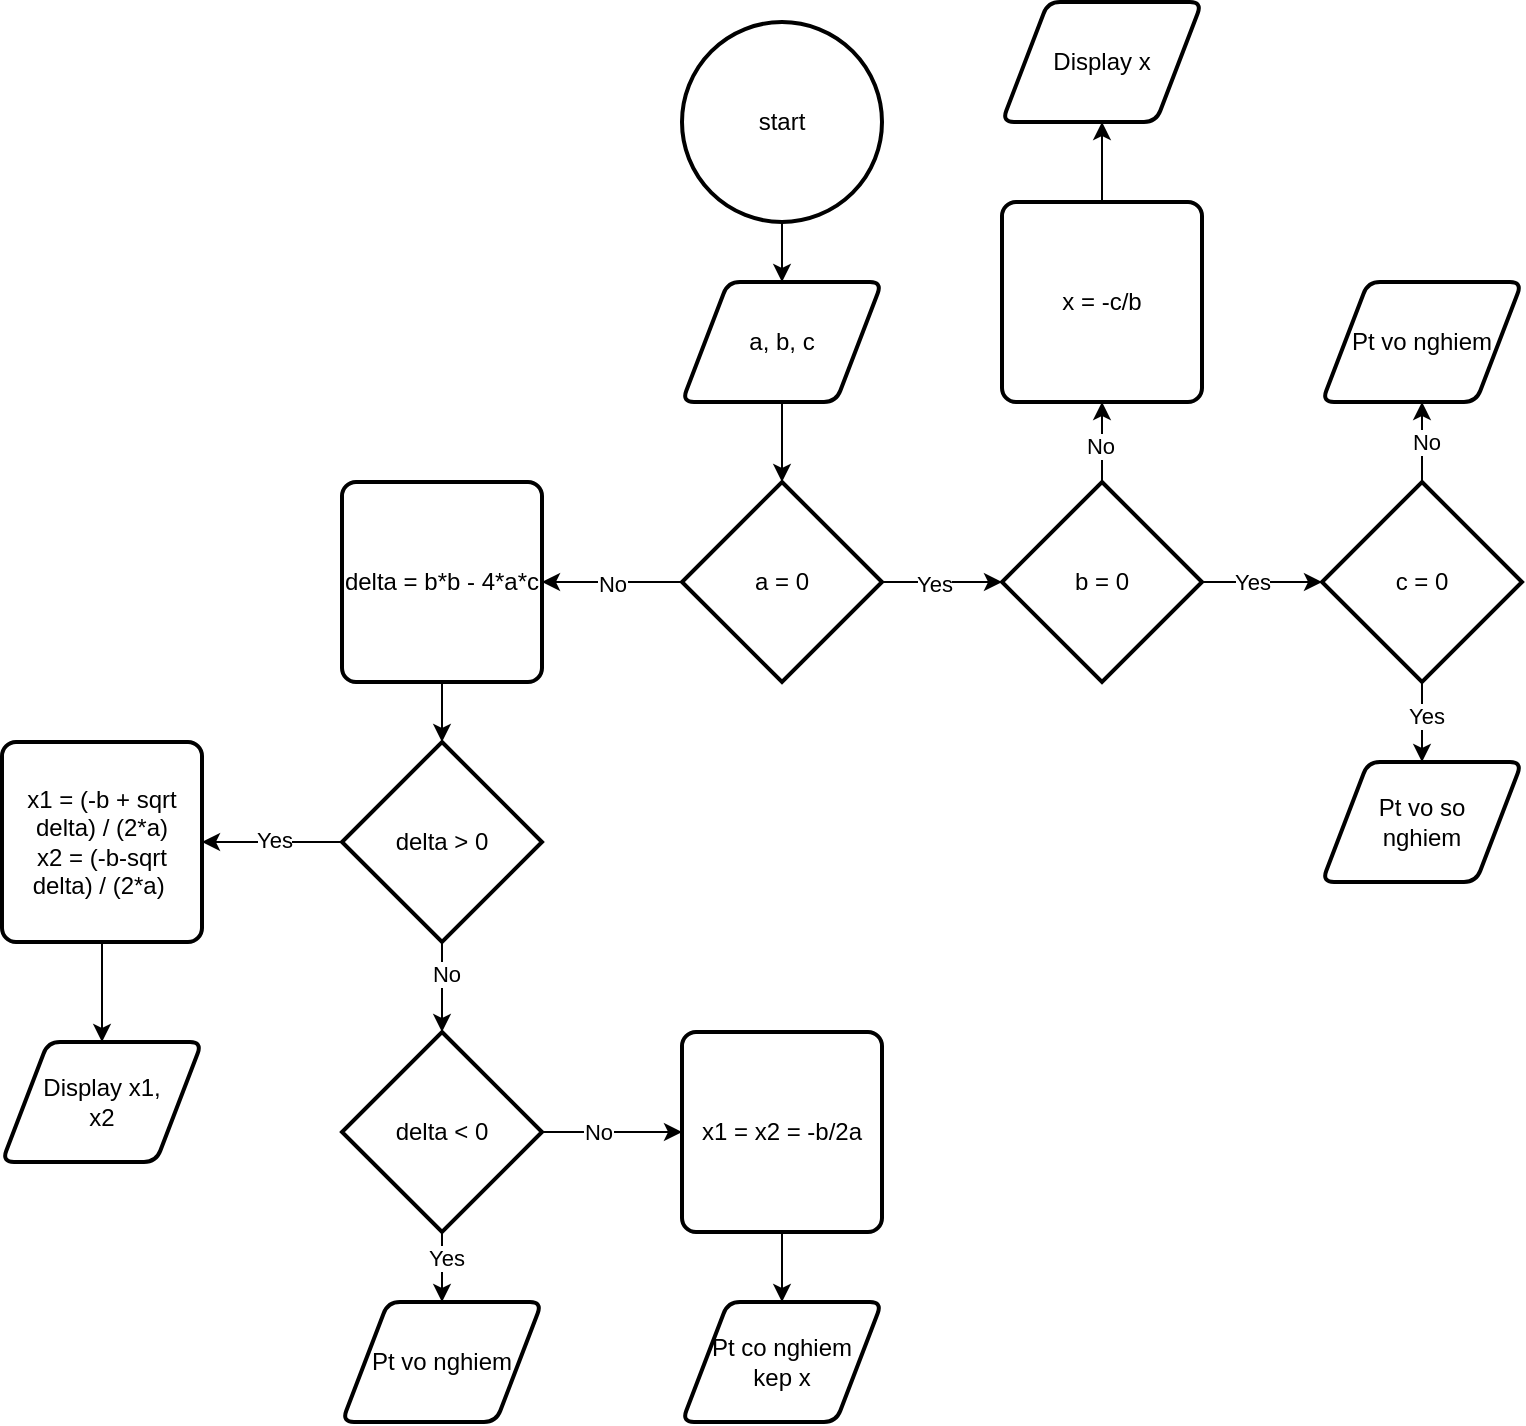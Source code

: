 <mxfile version="21.7.5" type="device">
  <diagram name="Trang-1" id="MTc_DkptV3MO89q-04E4">
    <mxGraphModel dx="926" dy="503" grid="1" gridSize="10" guides="1" tooltips="1" connect="1" arrows="1" fold="1" page="1" pageScale="1" pageWidth="827" pageHeight="1169" math="0" shadow="0">
      <root>
        <mxCell id="0" />
        <mxCell id="1" parent="0" />
        <mxCell id="8qARs7yGm56HOAFrSega-3" style="edgeStyle=orthogonalEdgeStyle;rounded=0;orthogonalLoop=1;jettySize=auto;html=1;exitX=0.5;exitY=1;exitDx=0;exitDy=0;exitPerimeter=0;entryX=0.5;entryY=0;entryDx=0;entryDy=0;" edge="1" parent="1" source="8qARs7yGm56HOAFrSega-1" target="8qARs7yGm56HOAFrSega-2">
          <mxGeometry relative="1" as="geometry" />
        </mxCell>
        <mxCell id="8qARs7yGm56HOAFrSega-1" value="start" style="strokeWidth=2;html=1;shape=mxgraph.flowchart.start_2;whiteSpace=wrap;" vertex="1" parent="1">
          <mxGeometry x="360" y="30" width="100" height="100" as="geometry" />
        </mxCell>
        <mxCell id="8qARs7yGm56HOAFrSega-8" style="edgeStyle=orthogonalEdgeStyle;rounded=0;orthogonalLoop=1;jettySize=auto;html=1;exitX=0.5;exitY=1;exitDx=0;exitDy=0;entryX=0.5;entryY=0;entryDx=0;entryDy=0;entryPerimeter=0;" edge="1" parent="1" source="8qARs7yGm56HOAFrSega-2" target="8qARs7yGm56HOAFrSega-7">
          <mxGeometry relative="1" as="geometry" />
        </mxCell>
        <mxCell id="8qARs7yGm56HOAFrSega-2" value="a, b, c" style="shape=parallelogram;html=1;strokeWidth=2;perimeter=parallelogramPerimeter;whiteSpace=wrap;rounded=1;arcSize=12;size=0.23;" vertex="1" parent="1">
          <mxGeometry x="360" y="160" width="100" height="60" as="geometry" />
        </mxCell>
        <mxCell id="8qARs7yGm56HOAFrSega-10" style="edgeStyle=orthogonalEdgeStyle;rounded=0;orthogonalLoop=1;jettySize=auto;html=1;exitX=0;exitY=0.5;exitDx=0;exitDy=0;exitPerimeter=0;entryX=1;entryY=0.5;entryDx=0;entryDy=0;" edge="1" parent="1" source="8qARs7yGm56HOAFrSega-7" target="8qARs7yGm56HOAFrSega-9">
          <mxGeometry relative="1" as="geometry" />
        </mxCell>
        <mxCell id="8qARs7yGm56HOAFrSega-11" value="No" style="edgeLabel;html=1;align=center;verticalAlign=middle;resizable=0;points=[];" vertex="1" connectable="0" parent="8qARs7yGm56HOAFrSega-10">
          <mxGeometry y="1" relative="1" as="geometry">
            <mxPoint as="offset" />
          </mxGeometry>
        </mxCell>
        <mxCell id="8qARs7yGm56HOAFrSega-13" style="edgeStyle=orthogonalEdgeStyle;rounded=0;orthogonalLoop=1;jettySize=auto;html=1;exitX=1;exitY=0.5;exitDx=0;exitDy=0;exitPerimeter=0;entryX=0;entryY=0.5;entryDx=0;entryDy=0;entryPerimeter=0;" edge="1" parent="1" source="8qARs7yGm56HOAFrSega-7" target="8qARs7yGm56HOAFrSega-12">
          <mxGeometry relative="1" as="geometry" />
        </mxCell>
        <mxCell id="8qARs7yGm56HOAFrSega-14" value="Yes" style="edgeLabel;html=1;align=center;verticalAlign=middle;resizable=0;points=[];" vertex="1" connectable="0" parent="8qARs7yGm56HOAFrSega-13">
          <mxGeometry x="-0.133" y="-1" relative="1" as="geometry">
            <mxPoint as="offset" />
          </mxGeometry>
        </mxCell>
        <mxCell id="8qARs7yGm56HOAFrSega-7" value="a = 0" style="strokeWidth=2;html=1;shape=mxgraph.flowchart.decision;whiteSpace=wrap;" vertex="1" parent="1">
          <mxGeometry x="360" y="260" width="100" height="100" as="geometry" />
        </mxCell>
        <mxCell id="8qARs7yGm56HOAFrSega-31" style="edgeStyle=orthogonalEdgeStyle;rounded=0;orthogonalLoop=1;jettySize=auto;html=1;exitX=0.5;exitY=1;exitDx=0;exitDy=0;entryX=0.5;entryY=0;entryDx=0;entryDy=0;entryPerimeter=0;" edge="1" parent="1" source="8qARs7yGm56HOAFrSega-9" target="8qARs7yGm56HOAFrSega-30">
          <mxGeometry relative="1" as="geometry" />
        </mxCell>
        <mxCell id="8qARs7yGm56HOAFrSega-9" value="delta = b*b - 4*a*c" style="rounded=1;whiteSpace=wrap;html=1;absoluteArcSize=1;arcSize=14;strokeWidth=2;" vertex="1" parent="1">
          <mxGeometry x="190" y="260" width="100" height="100" as="geometry" />
        </mxCell>
        <mxCell id="8qARs7yGm56HOAFrSega-16" style="edgeStyle=orthogonalEdgeStyle;rounded=0;orthogonalLoop=1;jettySize=auto;html=1;exitX=0.5;exitY=0;exitDx=0;exitDy=0;exitPerimeter=0;entryX=0.5;entryY=1;entryDx=0;entryDy=0;" edge="1" parent="1" source="8qARs7yGm56HOAFrSega-12" target="8qARs7yGm56HOAFrSega-15">
          <mxGeometry relative="1" as="geometry" />
        </mxCell>
        <mxCell id="8qARs7yGm56HOAFrSega-19" value="No" style="edgeLabel;html=1;align=center;verticalAlign=middle;resizable=0;points=[];" vertex="1" connectable="0" parent="8qARs7yGm56HOAFrSega-16">
          <mxGeometry x="-0.1" y="1" relative="1" as="geometry">
            <mxPoint as="offset" />
          </mxGeometry>
        </mxCell>
        <mxCell id="8qARs7yGm56HOAFrSega-21" style="edgeStyle=orthogonalEdgeStyle;rounded=0;orthogonalLoop=1;jettySize=auto;html=1;exitX=1;exitY=0.5;exitDx=0;exitDy=0;exitPerimeter=0;" edge="1" parent="1" source="8qARs7yGm56HOAFrSega-12" target="8qARs7yGm56HOAFrSega-20">
          <mxGeometry relative="1" as="geometry" />
        </mxCell>
        <mxCell id="8qARs7yGm56HOAFrSega-22" value="Yes" style="edgeLabel;html=1;align=center;verticalAlign=middle;resizable=0;points=[];" vertex="1" connectable="0" parent="8qARs7yGm56HOAFrSega-21">
          <mxGeometry x="-0.167" relative="1" as="geometry">
            <mxPoint as="offset" />
          </mxGeometry>
        </mxCell>
        <mxCell id="8qARs7yGm56HOAFrSega-12" value="b = 0" style="strokeWidth=2;html=1;shape=mxgraph.flowchart.decision;whiteSpace=wrap;" vertex="1" parent="1">
          <mxGeometry x="520" y="260" width="100" height="100" as="geometry" />
        </mxCell>
        <mxCell id="8qARs7yGm56HOAFrSega-18" style="edgeStyle=orthogonalEdgeStyle;rounded=0;orthogonalLoop=1;jettySize=auto;html=1;exitX=0.5;exitY=0;exitDx=0;exitDy=0;entryX=0.5;entryY=1;entryDx=0;entryDy=0;" edge="1" parent="1" source="8qARs7yGm56HOAFrSega-15" target="8qARs7yGm56HOAFrSega-17">
          <mxGeometry relative="1" as="geometry" />
        </mxCell>
        <mxCell id="8qARs7yGm56HOAFrSega-15" value="x = -c/b" style="rounded=1;whiteSpace=wrap;html=1;absoluteArcSize=1;arcSize=14;strokeWidth=2;" vertex="1" parent="1">
          <mxGeometry x="520" y="120" width="100" height="100" as="geometry" />
        </mxCell>
        <mxCell id="8qARs7yGm56HOAFrSega-17" value="Display x" style="shape=parallelogram;html=1;strokeWidth=2;perimeter=parallelogramPerimeter;whiteSpace=wrap;rounded=1;arcSize=12;size=0.23;" vertex="1" parent="1">
          <mxGeometry x="520" y="20" width="100" height="60" as="geometry" />
        </mxCell>
        <mxCell id="8qARs7yGm56HOAFrSega-25" style="edgeStyle=orthogonalEdgeStyle;rounded=0;orthogonalLoop=1;jettySize=auto;html=1;exitX=0.5;exitY=0;exitDx=0;exitDy=0;exitPerimeter=0;entryX=0.5;entryY=1;entryDx=0;entryDy=0;" edge="1" parent="1" source="8qARs7yGm56HOAFrSega-20" target="8qARs7yGm56HOAFrSega-24">
          <mxGeometry relative="1" as="geometry" />
        </mxCell>
        <mxCell id="8qARs7yGm56HOAFrSega-28" value="No" style="edgeLabel;html=1;align=center;verticalAlign=middle;resizable=0;points=[];" vertex="1" connectable="0" parent="8qARs7yGm56HOAFrSega-25">
          <mxGeometry y="-2" relative="1" as="geometry">
            <mxPoint as="offset" />
          </mxGeometry>
        </mxCell>
        <mxCell id="8qARs7yGm56HOAFrSega-27" style="edgeStyle=orthogonalEdgeStyle;rounded=0;orthogonalLoop=1;jettySize=auto;html=1;exitX=0.5;exitY=1;exitDx=0;exitDy=0;exitPerimeter=0;entryX=0.5;entryY=0;entryDx=0;entryDy=0;" edge="1" parent="1" source="8qARs7yGm56HOAFrSega-20" target="8qARs7yGm56HOAFrSega-26">
          <mxGeometry relative="1" as="geometry" />
        </mxCell>
        <mxCell id="8qARs7yGm56HOAFrSega-29" value="Yes" style="edgeLabel;html=1;align=center;verticalAlign=middle;resizable=0;points=[];" vertex="1" connectable="0" parent="8qARs7yGm56HOAFrSega-27">
          <mxGeometry x="-0.15" y="2" relative="1" as="geometry">
            <mxPoint as="offset" />
          </mxGeometry>
        </mxCell>
        <mxCell id="8qARs7yGm56HOAFrSega-20" value="c = 0" style="strokeWidth=2;html=1;shape=mxgraph.flowchart.decision;whiteSpace=wrap;" vertex="1" parent="1">
          <mxGeometry x="680" y="260" width="100" height="100" as="geometry" />
        </mxCell>
        <mxCell id="8qARs7yGm56HOAFrSega-24" value="Pt vo nghiem" style="shape=parallelogram;html=1;strokeWidth=2;perimeter=parallelogramPerimeter;whiteSpace=wrap;rounded=1;arcSize=12;size=0.23;" vertex="1" parent="1">
          <mxGeometry x="680" y="160" width="100" height="60" as="geometry" />
        </mxCell>
        <mxCell id="8qARs7yGm56HOAFrSega-26" value="Pt vo so &lt;br&gt;nghiem" style="shape=parallelogram;html=1;strokeWidth=2;perimeter=parallelogramPerimeter;whiteSpace=wrap;rounded=1;arcSize=12;size=0.23;" vertex="1" parent="1">
          <mxGeometry x="680" y="400" width="100" height="60" as="geometry" />
        </mxCell>
        <mxCell id="8qARs7yGm56HOAFrSega-33" style="edgeStyle=orthogonalEdgeStyle;rounded=0;orthogonalLoop=1;jettySize=auto;html=1;exitX=0;exitY=0.5;exitDx=0;exitDy=0;exitPerimeter=0;entryX=1;entryY=0.5;entryDx=0;entryDy=0;" edge="1" parent="1" source="8qARs7yGm56HOAFrSega-30" target="8qARs7yGm56HOAFrSega-32">
          <mxGeometry relative="1" as="geometry" />
        </mxCell>
        <mxCell id="8qARs7yGm56HOAFrSega-34" value="Yes" style="edgeLabel;html=1;align=center;verticalAlign=middle;resizable=0;points=[];" vertex="1" connectable="0" parent="8qARs7yGm56HOAFrSega-33">
          <mxGeometry x="-0.029" y="-1" relative="1" as="geometry">
            <mxPoint as="offset" />
          </mxGeometry>
        </mxCell>
        <mxCell id="8qARs7yGm56HOAFrSega-38" style="edgeStyle=orthogonalEdgeStyle;rounded=0;orthogonalLoop=1;jettySize=auto;html=1;exitX=0.5;exitY=1;exitDx=0;exitDy=0;exitPerimeter=0;entryX=0.5;entryY=0;entryDx=0;entryDy=0;entryPerimeter=0;" edge="1" parent="1" source="8qARs7yGm56HOAFrSega-30" target="8qARs7yGm56HOAFrSega-37">
          <mxGeometry relative="1" as="geometry" />
        </mxCell>
        <mxCell id="8qARs7yGm56HOAFrSega-40" value="No" style="edgeLabel;html=1;align=center;verticalAlign=middle;resizable=0;points=[];" vertex="1" connectable="0" parent="8qARs7yGm56HOAFrSega-38">
          <mxGeometry x="-0.289" y="2" relative="1" as="geometry">
            <mxPoint as="offset" />
          </mxGeometry>
        </mxCell>
        <mxCell id="8qARs7yGm56HOAFrSega-30" value="delta &amp;gt; 0" style="strokeWidth=2;html=1;shape=mxgraph.flowchart.decision;whiteSpace=wrap;" vertex="1" parent="1">
          <mxGeometry x="190" y="390" width="100" height="100" as="geometry" />
        </mxCell>
        <mxCell id="8qARs7yGm56HOAFrSega-36" style="edgeStyle=orthogonalEdgeStyle;rounded=0;orthogonalLoop=1;jettySize=auto;html=1;exitX=0.5;exitY=1;exitDx=0;exitDy=0;entryX=0.5;entryY=0;entryDx=0;entryDy=0;" edge="1" parent="1" source="8qARs7yGm56HOAFrSega-32" target="8qARs7yGm56HOAFrSega-35">
          <mxGeometry relative="1" as="geometry" />
        </mxCell>
        <mxCell id="8qARs7yGm56HOAFrSega-32" value="x1 = (-b + sqrt delta) / (2*a)&lt;br&gt;x2 = (-b-sqrt delta) / (2*a)&amp;nbsp;" style="rounded=1;whiteSpace=wrap;html=1;absoluteArcSize=1;arcSize=14;strokeWidth=2;" vertex="1" parent="1">
          <mxGeometry x="20" y="390" width="100" height="100" as="geometry" />
        </mxCell>
        <mxCell id="8qARs7yGm56HOAFrSega-35" value="Display x1, &lt;br&gt;x2" style="shape=parallelogram;html=1;strokeWidth=2;perimeter=parallelogramPerimeter;whiteSpace=wrap;rounded=1;arcSize=12;size=0.23;" vertex="1" parent="1">
          <mxGeometry x="20" y="540" width="100" height="60" as="geometry" />
        </mxCell>
        <mxCell id="8qARs7yGm56HOAFrSega-41" style="edgeStyle=orthogonalEdgeStyle;rounded=0;orthogonalLoop=1;jettySize=auto;html=1;exitX=0.5;exitY=1;exitDx=0;exitDy=0;exitPerimeter=0;entryX=0.5;entryY=0;entryDx=0;entryDy=0;" edge="1" parent="1" source="8qARs7yGm56HOAFrSega-37" target="8qARs7yGm56HOAFrSega-39">
          <mxGeometry relative="1" as="geometry" />
        </mxCell>
        <mxCell id="8qARs7yGm56HOAFrSega-42" value="Yes" style="edgeLabel;html=1;align=center;verticalAlign=middle;resizable=0;points=[];" vertex="1" connectable="0" parent="8qARs7yGm56HOAFrSega-41">
          <mxGeometry x="-0.257" y="2" relative="1" as="geometry">
            <mxPoint as="offset" />
          </mxGeometry>
        </mxCell>
        <mxCell id="8qARs7yGm56HOAFrSega-44" style="edgeStyle=orthogonalEdgeStyle;rounded=0;orthogonalLoop=1;jettySize=auto;html=1;exitX=1;exitY=0.5;exitDx=0;exitDy=0;exitPerimeter=0;entryX=0;entryY=0.5;entryDx=0;entryDy=0;" edge="1" parent="1" source="8qARs7yGm56HOAFrSega-37" target="8qARs7yGm56HOAFrSega-43">
          <mxGeometry relative="1" as="geometry" />
        </mxCell>
        <mxCell id="8qARs7yGm56HOAFrSega-48" value="No" style="edgeLabel;html=1;align=center;verticalAlign=middle;resizable=0;points=[];" vertex="1" connectable="0" parent="8qARs7yGm56HOAFrSega-44">
          <mxGeometry x="-0.211" relative="1" as="geometry">
            <mxPoint as="offset" />
          </mxGeometry>
        </mxCell>
        <mxCell id="8qARs7yGm56HOAFrSega-37" value="delta &amp;lt; 0" style="strokeWidth=2;html=1;shape=mxgraph.flowchart.decision;whiteSpace=wrap;" vertex="1" parent="1">
          <mxGeometry x="190" y="535" width="100" height="100" as="geometry" />
        </mxCell>
        <mxCell id="8qARs7yGm56HOAFrSega-39" value="Pt vo nghiem" style="shape=parallelogram;html=1;strokeWidth=2;perimeter=parallelogramPerimeter;whiteSpace=wrap;rounded=1;arcSize=12;size=0.23;" vertex="1" parent="1">
          <mxGeometry x="190" y="670" width="100" height="60" as="geometry" />
        </mxCell>
        <mxCell id="8qARs7yGm56HOAFrSega-46" style="edgeStyle=orthogonalEdgeStyle;rounded=0;orthogonalLoop=1;jettySize=auto;html=1;exitX=0.5;exitY=1;exitDx=0;exitDy=0;entryX=0.5;entryY=0;entryDx=0;entryDy=0;" edge="1" parent="1" source="8qARs7yGm56HOAFrSega-43" target="8qARs7yGm56HOAFrSega-45">
          <mxGeometry relative="1" as="geometry" />
        </mxCell>
        <mxCell id="8qARs7yGm56HOAFrSega-43" value="x1 = x2 = -b/2a" style="rounded=1;whiteSpace=wrap;html=1;absoluteArcSize=1;arcSize=14;strokeWidth=2;" vertex="1" parent="1">
          <mxGeometry x="360" y="535" width="100" height="100" as="geometry" />
        </mxCell>
        <mxCell id="8qARs7yGm56HOAFrSega-45" value="Pt co nghiem&lt;br&gt;kep x" style="shape=parallelogram;html=1;strokeWidth=2;perimeter=parallelogramPerimeter;whiteSpace=wrap;rounded=1;arcSize=12;size=0.23;" vertex="1" parent="1">
          <mxGeometry x="360" y="670" width="100" height="60" as="geometry" />
        </mxCell>
      </root>
    </mxGraphModel>
  </diagram>
</mxfile>
